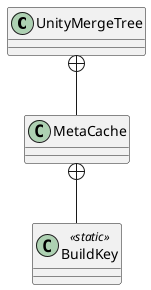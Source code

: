 @startuml
class UnityMergeTree {
}
class MetaCache {
}
class BuildKey <<static>> {
}
UnityMergeTree +-- MetaCache
MetaCache +-- BuildKey
@enduml
